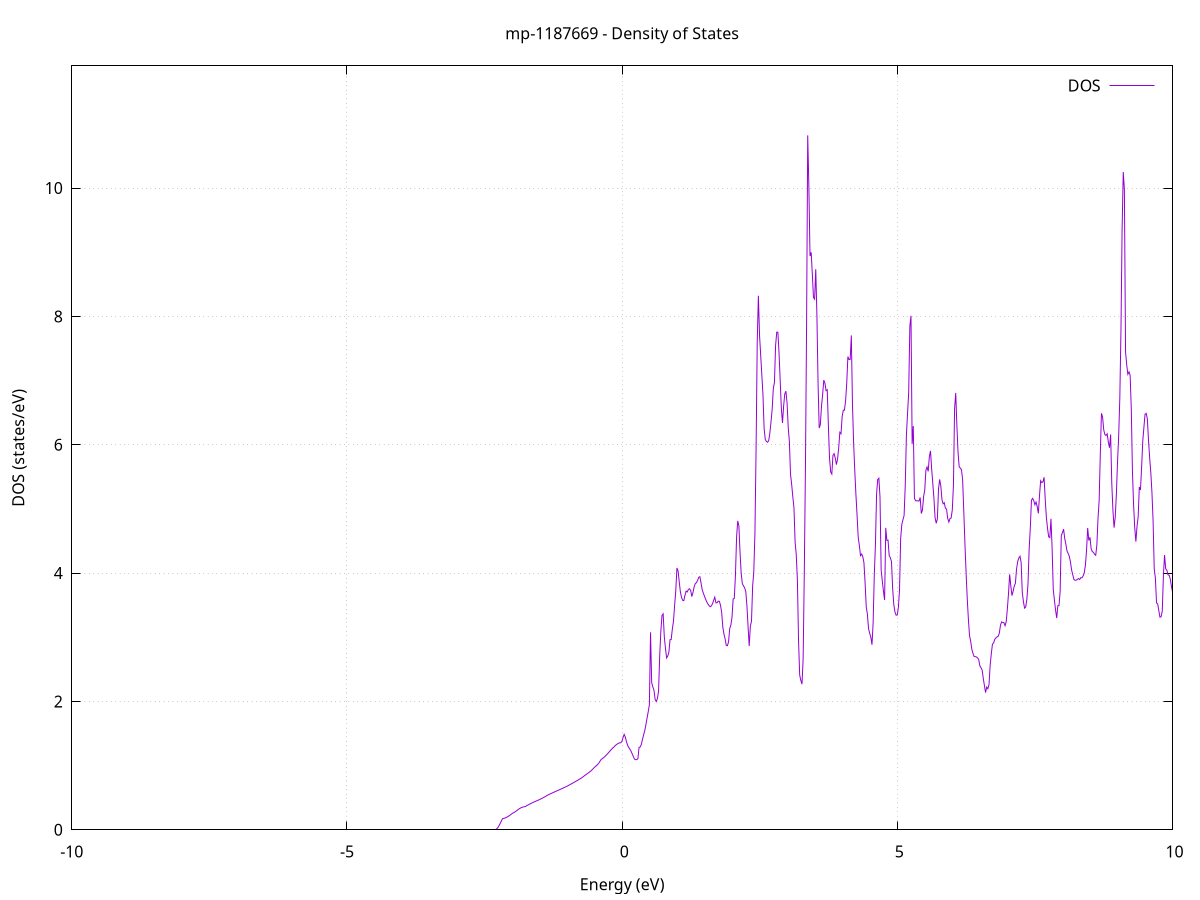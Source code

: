 set title 'mp-1187669 - Density of States'
set xlabel 'Energy (eV)'
set ylabel 'DOS (states/eV)'
set grid
set xrange [-10:10]
set yrange [0:11.904]
set xzeroaxis lt -1
set terminal png size 800,600
set output 'mp-1187669_dos_gnuplot.png'
plot '-' using 1:2 with lines title 'DOS'
-22.729900 0.000000
-22.709100 0.000000
-22.688200 0.000000
-22.667400 0.000000
-22.646600 0.000000
-22.625700 0.000000
-22.604900 0.000000
-22.584000 0.000000
-22.563200 0.000000
-22.542300 0.000000
-22.521500 0.000000
-22.500600 0.000000
-22.479800 0.000000
-22.458900 0.000000
-22.438100 0.000000
-22.417200 0.000000
-22.396400 0.000000
-22.375500 0.000000
-22.354700 0.000000
-22.333800 0.000000
-22.313000 0.000000
-22.292100 0.000000
-22.271300 0.000000
-22.250400 0.000000
-22.229600 0.000000
-22.208700 0.000000
-22.187900 0.000000
-22.167000 0.000000
-22.146200 0.000000
-22.125300 0.000000
-22.104500 0.000000
-22.083600 0.000000
-22.062800 0.000000
-22.042000 0.000000
-22.021100 0.000000
-22.000300 0.000000
-21.979400 0.000000
-21.958600 0.000000
-21.937700 0.000000
-21.916900 0.000000
-21.896000 0.000000
-21.875200 0.000000
-21.854300 0.000000
-21.833500 0.000000
-21.812600 0.000000
-21.791800 0.000000
-21.770900 0.000000
-21.750100 0.000000
-21.729200 0.000000
-21.708400 0.000000
-21.687500 0.000000
-21.666700 0.000000
-21.645800 0.000000
-21.625000 0.000000
-21.604100 0.000000
-21.583300 0.000000
-21.562400 0.000000
-21.541600 0.000000
-21.520700 0.000000
-21.499900 0.000000
-21.479100 0.000000
-21.458200 0.000000
-21.437400 0.000000
-21.416500 0.000000
-21.395700 0.000000
-21.374800 0.000000
-21.354000 0.000000
-21.333100 0.000000
-21.312300 0.000000
-21.291400 0.000000
-21.270600 0.000000
-21.249700 0.000000
-21.228900 0.000000
-21.208000 0.000000
-21.187200 0.000000
-21.166300 0.000000
-21.145500 0.000000
-21.124600 0.000000
-21.103800 0.000000
-21.082900 0.000000
-21.062100 0.000000
-21.041200 0.000000
-21.020400 0.000000
-20.999500 0.000000
-20.978700 0.000000
-20.957800 0.000000
-20.937000 0.000000
-20.916200 0.000000
-20.895300 0.000000
-20.874500 0.000000
-20.853600 0.000000
-20.832800 0.835200
-20.811900 8.535900
-20.791100 10.618000
-20.770200 45.447200
-20.749400 45.649000
-20.728500 47.718300
-20.707700 48.793900
-20.686800 44.654100
-20.666000 35.001900
-20.645100 15.061000
-20.624300 29.828600
-20.603400 37.623100
-20.582600 22.626400
-20.561700 54.849300
-20.540900 27.369200
-20.520000 25.774700
-20.499200 45.026700
-20.478300 38.219300
-20.457500 69.505500
-20.436600 44.868200
-20.415800 38.300700
-20.394900 51.653300
-20.374100 104.803000
-20.353300 63.691000
-20.332400 0.000000
-20.311600 0.000000
-20.290700 0.000000
-20.269900 0.000000
-20.249000 0.000000
-20.228200 0.000000
-20.207300 0.000000
-20.186500 0.000000
-20.165600 0.000000
-20.144800 0.000000
-20.123900 0.000000
-20.103100 0.000000
-20.082200 0.000000
-20.061400 0.000000
-20.040500 0.000000
-20.019700 0.000000
-19.998800 0.000000
-19.978000 0.000000
-19.957100 0.000000
-19.936300 0.000000
-19.915400 0.000000
-19.894600 0.000000
-19.873700 0.000000
-19.852900 0.000000
-19.832000 0.000000
-19.811200 0.000000
-19.790300 0.000000
-19.769500 0.000000
-19.748700 0.000000
-19.727800 0.000000
-19.707000 0.000000
-19.686100 0.000000
-19.665300 0.000000
-19.644400 0.000000
-19.623600 0.000000
-19.602700 0.000000
-19.581900 0.000000
-19.561000 0.000000
-19.540200 0.000000
-19.519300 0.000000
-19.498500 0.000000
-19.477600 0.000000
-19.456800 0.000000
-19.435900 0.000000
-19.415100 211.519400
-19.394200 187.966700
-19.373400 0.000000
-19.352500 0.000000
-19.331700 0.000000
-19.310800 0.000000
-19.290000 0.000000
-19.269100 0.000000
-19.248300 0.000000
-19.227400 0.000000
-19.206600 0.000000
-19.185800 0.000000
-19.164900 0.000000
-19.144100 0.000000
-19.123200 0.000000
-19.102400 0.000000
-19.081500 0.000000
-19.060700 0.000000
-19.039800 0.000000
-19.019000 0.000000
-18.998100 0.000000
-18.977300 0.000000
-18.956400 0.000000
-18.935600 0.000000
-18.914700 0.000000
-18.893900 0.000000
-18.873000 0.000000
-18.852200 0.000000
-18.831300 0.000000
-18.810500 0.000000
-18.789600 0.000000
-18.768800 0.000000
-18.747900 0.000000
-18.727100 0.000000
-18.706200 0.000000
-18.685400 0.000000
-18.664500 0.000000
-18.643700 0.000000
-18.622900 0.000000
-18.602000 0.000000
-18.581200 0.000000
-18.560300 0.000000
-18.539500 0.000000
-18.518600 0.000000
-18.497800 0.000000
-18.476900 0.000000
-18.456100 0.000000
-18.435200 0.000000
-18.414400 0.000000
-18.393500 0.000000
-18.372700 0.000000
-18.351800 0.000000
-18.331000 0.000000
-18.310100 0.000000
-18.289300 0.000000
-18.268400 0.000000
-18.247600 0.000000
-18.226700 0.000000
-18.205900 0.000000
-18.185000 0.000000
-18.164200 0.000000
-18.143300 0.000000
-18.122500 0.000000
-18.101600 0.000000
-18.080800 0.000000
-18.060000 0.000000
-18.039100 0.000000
-18.018300 0.000000
-17.997400 0.000000
-17.976600 0.000000
-17.955700 0.000000
-17.934900 0.000000
-17.914000 0.000000
-17.893200 0.000000
-17.872300 0.000000
-17.851500 0.000000
-17.830600 0.000000
-17.809800 0.000000
-17.788900 0.000000
-17.768100 0.000000
-17.747200 0.000000
-17.726400 0.000000
-17.705500 0.000000
-17.684700 0.000000
-17.663800 0.000000
-17.643000 0.000000
-17.622100 0.000000
-17.601300 0.000000
-17.580400 0.000000
-17.559600 0.000000
-17.538700 0.000000
-17.517900 0.000000
-17.497000 0.000000
-17.476200 0.000000
-17.455400 0.000000
-17.434500 0.000000
-17.413700 0.000000
-17.392800 0.000000
-17.372000 0.000000
-17.351100 0.000000
-17.330300 0.000000
-17.309400 0.000000
-17.288600 0.000000
-17.267700 0.000000
-17.246900 0.000000
-17.226000 0.000000
-17.205200 0.000000
-17.184300 0.000000
-17.163500 0.000000
-17.142600 0.000000
-17.121800 0.000000
-17.100900 0.000000
-17.080100 0.000000
-17.059200 0.000000
-17.038400 0.000000
-17.017500 0.000000
-16.996700 0.000000
-16.975800 0.000000
-16.955000 0.000000
-16.934100 0.000000
-16.913300 0.000000
-16.892500 0.000000
-16.871600 0.000000
-16.850800 0.000000
-16.829900 0.000000
-16.809100 0.000000
-16.788200 0.000000
-16.767400 0.000000
-16.746500 0.000000
-16.725700 0.000000
-16.704800 0.000000
-16.684000 0.000000
-16.663100 0.000000
-16.642300 0.000000
-16.621400 0.000000
-16.600600 0.000000
-16.579700 0.000000
-16.558900 0.000000
-16.538000 0.000000
-16.517200 0.000000
-16.496300 0.000000
-16.475500 0.000000
-16.454600 0.000000
-16.433800 0.000000
-16.412900 0.000000
-16.392100 0.000000
-16.371200 0.000000
-16.350400 0.000000
-16.329600 0.000000
-16.308700 0.000000
-16.287900 0.000000
-16.267000 0.000000
-16.246200 0.000000
-16.225300 0.000000
-16.204500 0.000000
-16.183600 0.000000
-16.162800 0.000000
-16.141900 0.000000
-16.121100 0.000000
-16.100200 0.000000
-16.079400 0.000000
-16.058500 0.000000
-16.037700 0.000000
-16.016800 0.000000
-15.996000 0.000000
-15.975100 0.000000
-15.954300 0.000000
-15.933400 0.000000
-15.912600 0.000000
-15.891700 0.000000
-15.870900 0.000000
-15.850000 0.000000
-15.829200 0.000000
-15.808300 0.000000
-15.787500 0.000000
-15.766700 0.000000
-15.745800 0.000000
-15.725000 0.000000
-15.704100 0.000000
-15.683300 0.000000
-15.662400 0.000000
-15.641600 0.000000
-15.620700 0.000000
-15.599900 0.000000
-15.579000 0.000000
-15.558200 0.000000
-15.537300 0.000000
-15.516500 0.000000
-15.495600 0.000000
-15.474800 0.000000
-15.453900 0.000000
-15.433100 0.000000
-15.412200 0.000000
-15.391400 0.000000
-15.370500 0.000000
-15.349700 0.000000
-15.328800 0.000000
-15.308000 0.000000
-15.287100 0.000000
-15.266300 0.000000
-15.245400 0.000000
-15.224600 0.000000
-15.203700 0.000000
-15.182900 0.000000
-15.162100 0.000000
-15.141200 0.000000
-15.120400 0.000000
-15.099500 0.000000
-15.078700 0.000000
-15.057800 0.000000
-15.037000 0.000000
-15.016100 0.000000
-14.995300 0.000000
-14.974400 0.000000
-14.953600 0.000000
-14.932700 0.000000
-14.911900 0.000000
-14.891000 0.000000
-14.870200 0.000000
-14.849300 0.000000
-14.828500 0.000000
-14.807600 0.000000
-14.786800 0.000000
-14.765900 0.000000
-14.745100 0.000000
-14.724200 0.000000
-14.703400 0.000000
-14.682500 0.000000
-14.661700 0.000000
-14.640800 0.000000
-14.620000 0.000000
-14.599200 0.000000
-14.578300 0.000000
-14.557500 0.000000
-14.536600 0.000000
-14.515800 0.000000
-14.494900 0.000000
-14.474100 0.000000
-14.453200 0.000000
-14.432400 0.000000
-14.411500 0.000000
-14.390700 0.000000
-14.369800 0.000000
-14.349000 0.000000
-14.328100 0.000000
-14.307300 0.000000
-14.286400 0.000000
-14.265600 0.000000
-14.244700 0.000000
-14.223900 0.000000
-14.203000 0.000000
-14.182200 0.000000
-14.161300 0.000000
-14.140500 0.000000
-14.119600 0.000000
-14.098800 0.000000
-14.077900 0.000000
-14.057100 0.000000
-14.036300 0.000000
-14.015400 0.000000
-13.994600 0.000000
-13.973700 0.000000
-13.952900 0.000000
-13.932000 0.000000
-13.911200 0.000000
-13.890300 0.000000
-13.869500 0.000000
-13.848600 0.000000
-13.827800 0.000000
-13.806900 0.000000
-13.786100 0.000000
-13.765200 0.000000
-13.744400 0.000000
-13.723500 0.000000
-13.702700 0.000000
-13.681800 0.000000
-13.661000 0.000000
-13.640100 0.000000
-13.619300 0.000000
-13.598400 0.000000
-13.577600 0.000000
-13.556700 0.000000
-13.535900 0.000000
-13.515000 0.000000
-13.494200 0.000000
-13.473400 0.000000
-13.452500 0.000000
-13.431700 0.000000
-13.410800 0.000000
-13.390000 0.000000
-13.369100 0.000000
-13.348300 0.000000
-13.327400 0.000000
-13.306600 0.000000
-13.285700 0.000000
-13.264900 0.000000
-13.244000 0.000000
-13.223200 0.000000
-13.202300 0.000000
-13.181500 0.000000
-13.160600 0.000000
-13.139800 0.000000
-13.118900 0.000000
-13.098100 0.000000
-13.077200 0.000000
-13.056400 0.000000
-13.035500 0.000000
-13.014700 0.000000
-12.993800 0.000000
-12.973000 0.000000
-12.952100 0.000000
-12.931300 0.000000
-12.910400 0.000000
-12.889600 0.000000
-12.868800 0.000000
-12.847900 0.000000
-12.827100 0.000000
-12.806200 0.000000
-12.785400 0.000000
-12.764500 0.000000
-12.743700 0.000000
-12.722800 0.000000
-12.702000 0.000000
-12.681100 0.000000
-12.660300 0.000000
-12.639400 0.000000
-12.618600 0.000000
-12.597700 0.000000
-12.576900 0.000000
-12.556000 0.000000
-12.535200 0.000000
-12.514300 0.000000
-12.493500 0.000000
-12.472600 0.000000
-12.451800 0.000000
-12.430900 0.000000
-12.410100 0.000000
-12.389200 0.000000
-12.368400 0.000000
-12.347500 0.000000
-12.326700 0.000000
-12.305900 0.000000
-12.285000 0.000000
-12.264200 0.000000
-12.243300 0.000000
-12.222500 0.000000
-12.201600 0.000000
-12.180800 0.000000
-12.159900 0.000000
-12.139100 0.000000
-12.118200 0.000000
-12.097400 0.000000
-12.076500 0.000000
-12.055700 0.000000
-12.034800 0.000000
-12.014000 0.000000
-11.993100 0.000000
-11.972300 0.000000
-11.951400 0.000000
-11.930600 0.000000
-11.909700 0.000000
-11.888900 0.000000
-11.868000 0.000000
-11.847200 0.000000
-11.826300 0.000000
-11.805500 0.000000
-11.784600 0.000000
-11.763800 0.000000
-11.743000 0.000000
-11.722100 0.000000
-11.701300 0.000000
-11.680400 0.000000
-11.659600 0.000000
-11.638700 0.000000
-11.617900 0.000000
-11.597000 0.000000
-11.576200 0.000000
-11.555300 0.000000
-11.534500 0.000000
-11.513600 0.000000
-11.492800 0.000000
-11.471900 0.000000
-11.451100 0.000000
-11.430200 0.000000
-11.409400 0.000000
-11.388500 0.000000
-11.367700 0.000000
-11.346800 0.000000
-11.326000 0.000000
-11.305100 0.000000
-11.284300 0.000000
-11.263400 0.000000
-11.242600 0.000000
-11.221700 0.000000
-11.200900 0.000000
-11.180100 0.000000
-11.159200 0.000000
-11.138400 0.000000
-11.117500 0.000000
-11.096700 0.000000
-11.075800 0.000000
-11.055000 0.000000
-11.034100 0.000000
-11.013300 0.000000
-10.992400 0.000000
-10.971600 0.000000
-10.950700 0.000000
-10.929900 0.000000
-10.909000 0.000000
-10.888200 0.000000
-10.867300 0.000000
-10.846500 0.000000
-10.825600 0.000000
-10.804800 0.000000
-10.783900 0.000000
-10.763100 0.000000
-10.742200 0.000000
-10.721400 0.000000
-10.700500 0.000000
-10.679700 0.000000
-10.658800 0.000000
-10.638000 0.000000
-10.617100 0.000000
-10.596300 0.000000
-10.575500 0.000000
-10.554600 0.000000
-10.533800 0.000000
-10.512900 0.000000
-10.492100 0.000000
-10.471200 0.000000
-10.450400 0.000000
-10.429500 0.000000
-10.408700 0.000000
-10.387800 0.000000
-10.367000 0.000000
-10.346100 0.000000
-10.325300 0.000000
-10.304400 0.000000
-10.283600 0.000000
-10.262700 0.000000
-10.241900 0.000000
-10.221000 0.000000
-10.200200 0.000000
-10.179300 0.000000
-10.158500 0.000000
-10.137600 0.000000
-10.116800 0.000000
-10.095900 0.000000
-10.075100 0.000000
-10.054200 0.000000
-10.033400 0.000000
-10.012600 0.000000
-9.991700 0.000000
-9.970900 0.000000
-9.950000 0.000000
-9.929200 0.000000
-9.908300 0.000000
-9.887500 0.000000
-9.866600 0.000000
-9.845800 0.000000
-9.824900 0.000000
-9.804100 0.000000
-9.783200 0.000000
-9.762400 0.000000
-9.741500 0.000000
-9.720700 0.000000
-9.699800 0.000000
-9.679000 0.000000
-9.658100 0.000000
-9.637300 0.000000
-9.616400 0.000000
-9.595600 0.000000
-9.574700 0.000000
-9.553900 0.000000
-9.533000 0.000000
-9.512200 0.000000
-9.491300 0.000000
-9.470500 0.000000
-9.449700 0.000000
-9.428800 0.000000
-9.408000 0.000000
-9.387100 0.000000
-9.366300 0.000000
-9.345400 0.000000
-9.324600 0.000000
-9.303700 0.000000
-9.282900 0.000000
-9.262000 0.000000
-9.241200 0.000000
-9.220300 0.000000
-9.199500 0.000000
-9.178600 0.000000
-9.157800 0.000000
-9.136900 0.000000
-9.116100 0.000000
-9.095200 0.000000
-9.074400 0.000000
-9.053500 0.000000
-9.032700 0.000000
-9.011800 0.000000
-8.991000 0.000000
-8.970100 0.000000
-8.949300 0.000000
-8.928400 0.000000
-8.907600 0.000000
-8.886800 0.000000
-8.865900 0.000000
-8.845100 0.000000
-8.824200 0.000000
-8.803400 0.000000
-8.782500 0.000000
-8.761700 0.000000
-8.740800 0.000000
-8.720000 0.000000
-8.699100 0.000000
-8.678300 0.000000
-8.657400 0.000000
-8.636600 0.000000
-8.615700 0.000000
-8.594900 0.000000
-8.574000 0.000000
-8.553200 0.000000
-8.532300 0.000000
-8.511500 0.000000
-8.490600 0.000000
-8.469800 0.000000
-8.448900 0.000000
-8.428100 0.000000
-8.407200 0.000000
-8.386400 0.000000
-8.365500 0.000000
-8.344700 0.000000
-8.323800 0.000000
-8.303000 0.000000
-8.282200 0.000000
-8.261300 0.000000
-8.240500 0.000000
-8.219600 0.000000
-8.198800 0.000000
-8.177900 0.000000
-8.157100 0.000000
-8.136200 0.000000
-8.115400 0.000000
-8.094500 0.000000
-8.073700 0.000000
-8.052800 0.000000
-8.032000 0.000000
-8.011100 0.000000
-7.990300 0.000000
-7.969400 0.000000
-7.948600 0.000000
-7.927700 0.000000
-7.906900 0.000000
-7.886000 0.000000
-7.865200 0.000000
-7.844300 0.000000
-7.823500 0.000000
-7.802600 0.000000
-7.781800 0.000000
-7.760900 0.000000
-7.740100 0.000000
-7.719300 0.000000
-7.698400 0.000000
-7.677600 0.000000
-7.656700 0.000000
-7.635900 0.000000
-7.615000 0.000000
-7.594200 0.000000
-7.573300 0.000000
-7.552500 0.000000
-7.531600 0.000000
-7.510800 0.000000
-7.489900 0.000000
-7.469100 0.000000
-7.448200 0.000000
-7.427400 0.000000
-7.406500 0.000000
-7.385700 0.000000
-7.364800 0.000000
-7.344000 0.000000
-7.323100 0.000000
-7.302300 0.000000
-7.281400 0.000000
-7.260600 0.000000
-7.239700 0.000000
-7.218900 0.000000
-7.198000 0.000000
-7.177200 0.000000
-7.156400 0.000000
-7.135500 0.000000
-7.114700 0.000000
-7.093800 0.000000
-7.073000 0.000000
-7.052100 0.000000
-7.031300 0.000000
-7.010400 0.000000
-6.989600 0.000000
-6.968700 0.000000
-6.947900 0.000000
-6.927000 0.000000
-6.906200 0.000000
-6.885300 0.000000
-6.864500 0.000000
-6.843600 0.000000
-6.822800 0.000000
-6.801900 0.000000
-6.781100 0.000000
-6.760200 0.000000
-6.739400 0.000000
-6.718500 0.000000
-6.697700 0.000000
-6.676800 0.000000
-6.656000 0.000000
-6.635100 0.000000
-6.614300 0.000000
-6.593500 0.000000
-6.572600 0.000000
-6.551800 0.000000
-6.530900 0.000000
-6.510100 0.000000
-6.489200 0.000000
-6.468400 0.000000
-6.447500 0.000000
-6.426700 0.000000
-6.405800 0.000000
-6.385000 0.000000
-6.364100 0.000000
-6.343300 0.000000
-6.322400 0.000000
-6.301600 0.000000
-6.280700 0.000000
-6.259900 0.000000
-6.239000 0.000000
-6.218200 0.000000
-6.197300 0.000000
-6.176500 0.000000
-6.155600 0.000000
-6.134800 0.000000
-6.113900 0.000000
-6.093100 0.000000
-6.072200 0.000000
-6.051400 0.000000
-6.030500 0.000000
-6.009700 0.000000
-5.988900 0.000000
-5.968000 0.000000
-5.947200 0.000000
-5.926300 0.000000
-5.905500 0.000000
-5.884600 0.000000
-5.863800 0.000000
-5.842900 0.000000
-5.822100 0.000000
-5.801200 0.000000
-5.780400 0.000000
-5.759500 0.000000
-5.738700 0.000000
-5.717800 0.000000
-5.697000 0.000000
-5.676100 0.000000
-5.655300 0.000000
-5.634400 0.000000
-5.613600 0.000000
-5.592700 0.000000
-5.571900 0.000000
-5.551000 0.000000
-5.530200 0.000000
-5.509300 0.000000
-5.488500 0.000000
-5.467600 0.000000
-5.446800 0.000000
-5.426000 0.000000
-5.405100 0.000000
-5.384300 0.000000
-5.363400 0.000000
-5.342600 0.000000
-5.321700 0.000000
-5.300900 0.000000
-5.280000 0.000000
-5.259200 0.000000
-5.238300 0.000000
-5.217500 0.000000
-5.196600 0.000000
-5.175800 0.000000
-5.154900 0.000000
-5.134100 0.000000
-5.113200 0.000000
-5.092400 0.000000
-5.071500 0.000000
-5.050700 0.000000
-5.029800 0.000000
-5.009000 0.000000
-4.988100 0.000000
-4.967300 0.000000
-4.946400 0.000000
-4.925600 0.000000
-4.904700 0.000000
-4.883900 0.000000
-4.863100 0.000000
-4.842200 0.000000
-4.821400 0.000000
-4.800500 0.000000
-4.779700 0.000000
-4.758800 0.000000
-4.738000 0.000000
-4.717100 0.000000
-4.696300 0.000000
-4.675400 0.000000
-4.654600 0.000000
-4.633700 0.000000
-4.612900 0.000000
-4.592000 0.000000
-4.571200 0.000000
-4.550300 0.000000
-4.529500 0.000000
-4.508600 0.000000
-4.487800 0.000000
-4.466900 0.000000
-4.446100 0.000000
-4.425200 0.000000
-4.404400 0.000000
-4.383500 0.000000
-4.362700 0.000000
-4.341800 0.000000
-4.321000 0.000000
-4.300200 0.000000
-4.279300 0.000000
-4.258500 0.000000
-4.237600 0.000000
-4.216800 0.000000
-4.195900 0.000000
-4.175100 0.000000
-4.154200 0.000000
-4.133400 0.000000
-4.112500 0.000000
-4.091700 0.000000
-4.070800 0.000000
-4.050000 0.000000
-4.029100 0.000000
-4.008300 0.000000
-3.987400 0.000000
-3.966600 0.000000
-3.945700 0.000000
-3.924900 0.000000
-3.904000 0.000000
-3.883200 0.000000
-3.862300 0.000000
-3.841500 0.000000
-3.820600 0.000000
-3.799800 0.000000
-3.778900 0.000000
-3.758100 0.000000
-3.737200 0.000000
-3.716400 0.000000
-3.695600 0.000000
-3.674700 0.000000
-3.653900 0.000000
-3.633000 0.000000
-3.612200 0.000000
-3.591300 0.000000
-3.570500 0.000000
-3.549600 0.000000
-3.528800 0.000000
-3.507900 0.000000
-3.487100 0.000000
-3.466200 0.000000
-3.445400 0.000000
-3.424500 0.000000
-3.403700 0.000000
-3.382800 0.000000
-3.362000 0.000000
-3.341100 0.000000
-3.320300 0.000000
-3.299400 0.000000
-3.278600 0.000000
-3.257700 0.000000
-3.236900 0.000000
-3.216000 0.000000
-3.195200 0.000000
-3.174300 0.000000
-3.153500 0.000000
-3.132700 0.000000
-3.111800 0.000000
-3.091000 0.000000
-3.070100 0.000000
-3.049300 0.000000
-3.028400 0.000000
-3.007600 0.000000
-2.986700 0.000000
-2.965900 0.000000
-2.945000 0.000000
-2.924200 0.000000
-2.903300 0.000000
-2.882500 0.000000
-2.861600 0.000000
-2.840800 0.000000
-2.819900 0.000000
-2.799100 0.000000
-2.778200 0.000000
-2.757400 0.000000
-2.736500 0.000000
-2.715700 0.000000
-2.694800 0.000000
-2.674000 0.000000
-2.653100 0.000000
-2.632300 0.000000
-2.611400 0.000000
-2.590600 0.000000
-2.569800 0.000000
-2.548900 0.000000
-2.528100 0.000000
-2.507200 0.000000
-2.486400 0.000000
-2.465500 0.000000
-2.444700 0.000000
-2.423800 0.000000
-2.403000 0.000000
-2.382100 0.000000
-2.361300 0.000000
-2.340400 0.000000
-2.319600 0.000000
-2.298700 0.004000
-2.277900 0.016100
-2.257000 0.036200
-2.236200 0.064400
-2.215300 0.100600
-2.194500 0.136400
-2.173600 0.174400
-2.152800 0.177200
-2.131900 0.182100
-2.111100 0.189400
-2.090200 0.198700
-2.069400 0.209300
-2.048500 0.220900
-2.027700 0.233500
-2.006900 0.247200
-1.986000 0.261200
-1.965200 0.267800
-1.944300 0.280300
-1.923500 0.293100
-1.902600 0.306300
-1.881800 0.319800
-1.860900 0.332000
-1.840100 0.342000
-1.819200 0.349700
-1.798400 0.355200
-1.777500 0.358500
-1.756700 0.362600
-1.735800 0.375200
-1.715000 0.384400
-1.694100 0.393700
-1.673300 0.403100
-1.652400 0.412300
-1.631600 0.421000
-1.610700 0.429400
-1.589900 0.437500
-1.569000 0.445200
-1.548200 0.452500
-1.527300 0.460500
-1.506500 0.468800
-1.485600 0.477300
-1.464800 0.486200
-1.443900 0.495400
-1.423100 0.505100
-1.402300 0.515200
-1.381400 0.525700
-1.360600 0.536500
-1.339700 0.546200
-1.318900 0.554400
-1.298000 0.562600
-1.277200 0.570900
-1.256300 0.579100
-1.235500 0.587200
-1.214600 0.595300
-1.193800 0.603400
-1.172900 0.610700
-1.152100 0.618800
-1.131200 0.627000
-1.110400 0.635300
-1.089500 0.643600
-1.068700 0.651900
-1.047800 0.660200
-1.027000 0.668600
-1.006100 0.676900
-0.985300 0.685300
-0.964400 0.696300
-0.943600 0.705900
-0.922700 0.715600
-0.901900 0.725500
-0.881000 0.735500
-0.860200 0.745700
-0.839400 0.756000
-0.818500 0.766400
-0.797700 0.776800
-0.776800 0.787400
-0.756000 0.798000
-0.735100 0.808700
-0.714300 0.822600
-0.693400 0.836700
-0.672600 0.850200
-0.651700 0.863300
-0.630900 0.876100
-0.610000 0.889400
-0.589200 0.902700
-0.568300 0.915800
-0.547500 0.933400
-0.526600 0.952300
-0.505800 0.970200
-0.484900 0.987100
-0.464100 1.003000
-0.443200 1.019500
-0.422400 1.041600
-0.401500 1.069600
-0.380700 1.097300
-0.359800 1.108900
-0.339000 1.121900
-0.318100 1.137400
-0.297300 1.156000
-0.276500 1.173200
-0.255600 1.193200
-0.234800 1.214100
-0.213900 1.234500
-0.193100 1.254200
-0.172200 1.273400
-0.151400 1.286500
-0.130500 1.307400
-0.109700 1.323100
-0.088800 1.336600
-0.068000 1.347100
-0.047100 1.354200
-0.026300 1.356000
-0.005400 1.373500
0.015400 1.434400
0.036300 1.487100
0.057100 1.446000
0.078000 1.374700
0.098800 1.318600
0.119700 1.282300
0.140500 1.256700
0.161400 1.225200
0.182200 1.184800
0.203100 1.141000
0.223900 1.102300
0.244800 1.092100
0.265600 1.094200
0.286400 1.108700
0.307300 1.284900
0.328100 1.290300
0.349000 1.331000
0.369800 1.410100
0.390700 1.480400
0.411500 1.545900
0.432400 1.642100
0.453200 1.743700
0.474100 1.840700
0.494900 1.949600
0.515800 3.076600
0.536600 2.292500
0.557500 2.227000
0.578300 2.175100
0.599200 2.030700
0.620000 1.997800
0.640900 2.044600
0.661700 2.158200
0.682600 2.717400
0.703400 3.097900
0.724300 3.341700
0.745100 3.365000
0.766000 3.008000
0.786800 2.828900
0.807700 2.677400
0.828500 2.706500
0.849400 2.765300
0.870200 2.962900
0.891000 2.964000
0.911900 3.127500
0.932700 3.250100
0.953600 3.499200
0.974400 3.722700
0.995300 4.079300
1.016100 4.036200
1.037000 3.866900
1.057800 3.709100
1.078700 3.621400
1.099500 3.575400
1.120400 3.571200
1.141200 3.651800
1.162100 3.719100
1.182900 3.705900
1.203800 3.745400
1.224600 3.755200
1.245500 3.729000
1.266300 3.634100
1.287200 3.698500
1.308000 3.785800
1.328900 3.836300
1.349700 3.850400
1.370600 3.885800
1.391400 3.933500
1.412300 3.943700
1.433100 3.847500
1.453900 3.743300
1.474800 3.689000
1.495600 3.640200
1.516500 3.593400
1.537300 3.552500
1.558200 3.518900
1.579000 3.493300
1.599900 3.476000
1.620700 3.488700
1.641600 3.521600
1.662400 3.575100
1.683300 3.625200
1.704100 3.536300
1.725000 3.538700
1.745800 3.562900
1.766700 3.559700
1.787500 3.496900
1.808400 3.388000
1.829200 3.155700
1.850100 3.049400
1.870900 2.974300
1.891800 2.872500
1.912600 2.868100
1.933500 2.928900
1.954300 3.134700
1.975200 3.188700
1.996000 3.310200
2.016800 3.596800
2.037700 3.605400
2.058500 3.962800
2.079400 4.563100
2.100200 4.813300
2.121100 4.736500
2.141900 4.328400
2.162800 3.999500
2.183600 3.835500
2.204500 3.801000
2.225300 3.771600
2.246200 3.715400
2.267000 3.494100
2.287900 3.170500
2.308700 2.863600
2.329600 3.171600
2.350400 3.252400
2.371300 3.800100
2.392100 4.022900
2.413000 4.633800
2.433800 5.940000
2.454700 7.608100
2.475500 8.321700
2.496400 7.708400
2.517200 7.396900
2.538100 7.087800
2.558900 6.775500
2.579700 6.252100
2.600600 6.084700
2.621400 6.049600
2.642300 6.039500
2.663100 6.063300
2.684000 6.183600
2.704800 6.355700
2.725700 6.550200
2.746500 6.870600
2.767400 6.973800
2.788200 7.547000
2.809100 7.754800
2.829900 7.753200
2.850800 7.428400
2.871600 7.004000
2.892500 6.573900
2.913300 6.338800
2.934200 6.602300
2.955000 6.793000
2.975900 6.834800
2.996700 6.649700
3.017600 6.270000
3.038400 6.054600
3.059300 5.540700
3.080100 5.382400
3.101000 5.189600
3.121800 5.021400
3.142700 4.484600
3.163500 4.289000
3.184300 3.890800
3.205200 2.947600
3.226000 2.411000
3.246900 2.326500
3.267700 2.269700
3.288600 2.659200
3.309400 3.979600
3.330300 5.623300
3.351100 7.837300
3.372000 10.822000
3.392800 10.021700
3.413700 8.940800
3.434500 8.998700
3.455400 8.664200
3.476200 8.298900
3.497100 8.268800
3.517900 8.735800
3.538800 8.027800
3.559600 6.963800
3.580500 6.260100
3.601300 6.313100
3.622200 6.597700
3.643000 6.783900
3.663900 7.007600
3.684700 6.958700
3.705600 6.842500
3.726400 6.856700
3.747200 6.304300
3.768100 5.793200
3.788900 5.577400
3.809800 5.544400
3.830600 5.835000
3.851500 5.860700
3.872300 5.793900
3.893200 5.690400
3.914000 5.775500
3.934900 5.951300
3.955700 6.194000
3.976600 6.171500
3.997400 6.435600
4.018300 6.538500
4.039100 6.538900
4.060000 6.683500
4.080800 6.954800
4.101700 7.373400
4.122500 7.328000
4.143400 7.328900
4.164200 7.703900
4.185100 6.631300
4.205900 6.031500
4.226800 5.598500
4.247600 5.225600
4.268500 4.904300
4.289300 4.557100
4.310100 4.431300
4.331000 4.271700
4.351800 4.297400
4.372700 4.256900
4.393500 4.161100
4.414400 3.847700
4.435200 3.476100
4.456100 3.359500
4.476900 3.135600
4.497800 3.061000
4.518600 3.003400
4.539500 2.883900
4.560300 3.219800
4.581200 3.963100
4.602000 4.434400
4.622900 5.226400
4.643700 5.459100
4.664600 5.478700
4.685400 5.183500
4.706300 4.048700
4.727100 3.875300
4.748000 3.717900
4.768800 3.580500
4.789700 4.705300
4.810500 4.509700
4.831400 4.513300
4.852200 4.272100
4.873000 4.241600
4.893900 4.178800
4.914700 3.766300
4.935600 3.512900
4.956400 3.395800
4.977300 3.344900
4.998100 3.345400
5.019000 3.461200
5.039800 3.733300
5.060700 4.542500
5.081500 4.756600
5.102400 4.831100
5.123200 4.898800
5.144100 5.365600
5.164900 6.142200
5.185800 6.489100
5.206600 6.819100
5.227500 7.842500
5.248300 8.008700
5.269200 6.014300
5.290000 6.291700
5.310900 5.166300
5.331700 5.127700
5.352600 5.126200
5.373400 5.125100
5.394300 5.122500
5.415100 5.178300
5.436000 4.928200
5.456800 4.984300
5.477600 5.192200
5.498500 5.295300
5.519300 5.601700
5.540200 5.654200
5.561000 5.585100
5.581900 5.814800
5.602700 5.904300
5.623600 5.626700
5.644400 5.400700
5.665300 5.163000
5.686100 4.862700
5.707000 4.776100
5.727800 4.846700
5.748700 5.314300
5.769500 5.459600
5.790400 5.355600
5.811200 5.144600
5.832100 5.079400
5.852900 5.097100
5.873800 5.011200
5.894600 4.996500
5.915500 4.852900
5.936300 4.794700
5.957200 4.850400
5.978000 4.858900
5.998900 4.986400
6.019700 5.368500
6.040500 6.565400
6.061400 6.808000
6.082200 6.293400
6.103100 5.882000
6.123900 5.655600
6.144800 5.636300
6.165600 5.610400
6.186500 5.455300
6.207300 4.971400
6.228200 4.467500
6.249000 4.015400
6.269900 3.611000
6.290700 3.289500
6.311600 3.028200
6.332400 2.941500
6.353300 2.816200
6.374100 2.748400
6.395000 2.702200
6.415800 2.697300
6.436700 2.693500
6.457500 2.678000
6.478400 2.654900
6.499200 2.555200
6.520100 2.525100
6.540900 2.491300
6.561800 2.358600
6.582600 2.247600
6.603400 2.137700
6.624300 2.224000
6.645100 2.197500
6.666000 2.261300
6.686800 2.562000
6.707700 2.743300
6.728500 2.892100
6.749400 2.910500
6.770200 2.966600
6.791100 2.988700
6.811900 3.005900
6.832800 3.014700
6.853600 3.064800
6.874500 3.187700
6.895300 3.238900
6.916200 3.231000
6.937000 3.227400
6.957900 3.180200
6.978700 3.242900
6.999600 3.442700
7.020400 3.683300
7.041300 3.980400
7.062100 3.800200
7.083000 3.649500
7.103800 3.716200
7.124700 3.796300
7.145500 3.841000
7.166300 4.063000
7.187200 4.179100
7.208000 4.235700
7.228900 4.263500
7.249700 4.165100
7.270600 3.697400
7.291400 3.554800
7.312300 3.453800
7.333100 3.473200
7.354000 3.592300
7.374800 3.836900
7.395700 4.381100
7.416500 4.707700
7.437400 5.136300
7.458200 5.164000
7.479100 5.129300
7.499900 5.064900
7.520800 5.107100
7.541600 5.037400
7.562500 4.930800
7.583300 5.206100
7.604200 5.439200
7.625000 5.409400
7.645900 5.422100
7.666700 5.493100
7.687600 5.146300
7.708400 4.868900
7.729300 4.696400
7.750100 4.565100
7.770900 4.552100
7.791800 4.846200
7.812600 4.386100
7.833500 3.740800
7.854300 3.579900
7.875200 3.424100
7.896000 3.298900
7.916900 3.492000
7.937700 3.493600
7.958600 3.713900
7.979400 4.582700
8.000300 4.631900
8.021100 4.684200
8.042000 4.537500
8.062800 4.450000
8.083700 4.341100
8.104500 4.306700
8.125400 4.260000
8.146200 4.171400
8.167100 4.048500
8.187900 3.973300
8.208800 3.901000
8.229600 3.887600
8.250500 3.889600
8.271300 3.901800
8.292200 3.914600
8.313000 3.900000
8.333800 3.928700
8.354700 3.926400
8.375500 3.955300
8.396400 4.002100
8.417200 4.120500
8.438100 4.350100
8.458900 4.703200
8.479800 4.508600
8.500600 4.557800
8.521500 4.381600
8.542300 4.335400
8.563200 4.324200
8.584000 4.292900
8.604900 4.277700
8.625700 4.436100
8.646600 4.854000
8.667400 5.131600
8.688300 5.860300
8.709100 6.490400
8.730000 6.428800
8.750800 6.230600
8.771700 6.157600
8.792500 6.143700
8.813400 6.169800
8.834200 6.039800
8.855100 5.953400
8.875900 6.159500
8.896700 5.398100
8.917600 4.979000
8.938400 4.708100
8.959300 4.871600
8.980100 5.222700
9.001000 5.728700
9.021800 6.133000
9.042700 6.721400
9.063500 7.773800
9.084400 9.359100
9.105200 10.250100
9.126100 9.977600
9.146900 7.446500
9.167800 7.248300
9.188600 7.098400
9.209500 7.136200
9.230300 7.081800
9.251200 6.558400
9.272000 5.588900
9.292900 5.067100
9.313700 4.706500
9.334600 4.489800
9.355400 4.729300
9.376300 4.878800
9.397100 5.341100
9.418000 5.294900
9.438800 5.652000
9.459600 6.055800
9.480500 6.271700
9.501300 6.476400
9.522200 6.489000
9.543000 6.404600
9.563900 6.070100
9.584700 5.799700
9.605600 5.568400
9.626400 5.259000
9.647300 4.812500
9.668100 4.063600
9.689000 3.924100
9.709800 3.535900
9.730700 3.520600
9.751500 3.414400
9.772400 3.312500
9.793200 3.319700
9.814100 3.408600
9.834900 3.959700
9.855800 4.280900
9.876600 4.068100
9.897500 4.043700
9.918300 3.973600
9.939200 3.965300
9.960000 3.906500
9.980900 3.793600
10.001700 3.703500
10.022600 3.698400
10.043400 3.536400
10.064200 3.424500
10.085100 3.314100
10.105900 3.293900
10.126800 3.245500
10.147600 3.079900
10.168500 3.092200
10.189300 3.300300
10.210200 3.140000
10.231000 2.674600
10.251900 2.168100
10.272700 1.631800
10.293600 1.289900
10.314400 1.014400
10.335300 0.859000
10.356100 0.781100
10.377000 0.796800
10.397800 0.871500
10.418700 1.072000
10.439500 1.280200
10.460400 1.495400
10.481200 1.765200
10.502100 2.002400
10.522900 2.162300
10.543800 2.281900
10.564600 2.385200
10.585500 2.497200
10.606300 2.645600
10.627100 2.808400
10.648000 3.056700
10.668800 3.211600
10.689700 3.360300
10.710500 3.431900
10.731400 3.517400
10.752200 3.606500
10.773100 4.021300
10.793900 4.349000
10.814800 4.566400
10.835600 4.538200
10.856500 4.638800
10.877300 4.653800
10.898200 4.581600
10.919000 4.519200
10.939900 4.520000
10.960700 4.462900
10.981600 4.749600
11.002400 4.364900
11.023300 4.270900
11.044100 4.222300
11.065000 4.203300
11.085800 4.225900
11.106700 4.415400
11.127500 4.457200
11.148400 3.861000
11.169200 3.815200
11.190000 4.433500
11.210900 4.303700
11.231700 4.187000
11.252600 4.156300
11.273400 4.064900
11.294300 4.021300
11.315100 3.839800
11.336000 3.771600
11.356800 3.732500
11.377700 3.760700
11.398500 3.719500
11.419400 3.784600
11.440200 3.849800
11.461100 3.883000
11.481900 3.887800
11.502800 3.881500
11.523600 4.024000
11.544500 4.069100
11.565300 4.012000
11.586200 3.881900
11.607000 3.712200
11.627900 3.538200
11.648700 3.397200
11.669600 3.356400
11.690400 3.398700
11.711300 3.427900
11.732100 3.352200
11.752900 3.418600
11.773800 3.436400
11.794600 3.283100
11.815500 3.112900
11.836300 3.145300
11.857200 3.069900
11.878000 2.918300
11.898900 2.793600
11.919700 2.714200
11.940600 2.683600
11.961400 2.667000
11.982300 2.665000
12.003100 2.657900
12.024000 2.695500
12.044800 2.636400
12.065700 2.616800
12.086500 2.608800
12.107400 2.603700
12.128200 2.589100
12.149100 2.603700
12.169900 2.673600
12.190800 2.661800
12.211600 2.643300
12.232500 2.719400
12.253300 2.803400
12.274200 2.919200
12.295000 3.044300
12.315900 3.165600
12.336700 3.288100
12.357500 3.354000
12.378400 3.391900
12.399200 3.460700
12.420100 3.374100
12.440900 3.172200
12.461800 3.057400
12.482600 3.023000
12.503500 2.987000
12.524300 2.943900
12.545200 2.883400
12.566000 2.887200
12.586900 2.903200
12.607700 2.932000
12.628600 2.975300
12.649400 3.027100
12.670300 3.098600
12.691100 3.133300
12.712000 3.165200
12.732800 3.194200
12.753700 3.220400
12.774500 3.245900
12.795400 3.393500
12.816200 3.672100
12.837100 3.896900
12.857900 4.007600
12.878800 4.084100
12.899600 4.155000
12.920400 3.865700
12.941300 3.741600
12.962100 3.754000
12.983000 3.502700
13.003800 3.301100
13.024700 3.147900
13.045500 2.973800
13.066400 2.862800
13.087200 2.766800
13.108100 2.683000
13.128900 2.611000
13.149800 2.588400
13.170600 2.762500
13.191500 2.831900
13.212300 2.752400
13.233200 2.765300
13.254000 2.810300
13.274900 2.860600
13.295700 2.932900
13.316600 3.009800
13.337400 3.091800
13.358300 3.199800
13.379100 3.331900
13.400000 3.466300
13.420800 3.566800
13.441700 3.646700
13.462500 3.689500
13.483300 3.705400
13.504200 3.598800
13.525000 3.607500
13.545900 3.678400
13.566700 3.734200
13.587600 3.773700
13.608400 3.827000
13.629300 3.929200
13.650100 4.001900
13.671000 4.098500
13.691800 4.213600
13.712700 4.294100
13.733500 4.366900
13.754400 4.426600
13.775200 4.482900
13.796100 4.590400
13.816900 4.709400
13.837800 4.828700
13.858600 4.938600
13.879500 5.043500
13.900300 5.142600
13.921200 5.272100
13.942000 5.357000
13.962900 5.258900
13.983700 5.247700
14.004600 5.262500
14.025400 5.237300
14.046200 5.277900
14.067100 5.376400
14.087900 5.517100
14.108800 5.563500
14.129600 5.631000
14.150500 5.603100
14.171300 5.589700
14.192200 5.500900
14.213000 5.333000
14.233900 5.182300
14.254700 5.076200
14.275600 5.131800
14.296400 5.246600
14.317300 4.983500
14.338100 4.948100
14.359000 4.749800
14.379800 4.602500
14.400700 4.501300
14.421500 4.417900
14.442400 4.355600
14.463200 4.249100
14.484100 4.170600
14.504900 4.134200
14.525800 4.263500
14.546600 4.478400
14.567500 4.627700
14.588300 4.702300
14.609200 4.732400
14.630000 4.912000
14.650800 5.113900
14.671700 5.300600
14.692500 5.563700
14.713400 5.686300
14.734200 5.722700
14.755100 5.919000
14.775900 6.063800
14.796800 6.546300
14.817600 7.018400
14.838500 7.473500
14.859300 7.844500
14.880200 7.969400
14.901000 7.837500
14.921900 7.517800
14.942700 7.482300
14.963600 7.300000
14.984400 7.210100
15.005300 7.030600
15.026100 7.052300
15.047000 6.974700
15.067800 6.422400
15.088700 6.173300
15.109500 6.035000
15.130400 5.958800
15.151200 5.918300
15.172100 5.862800
15.192900 5.651900
15.213700 5.349200
15.234600 5.232200
15.255400 5.203000
15.276300 5.238700
15.297100 5.351700
15.318000 5.500200
15.338800 5.772100
15.359700 6.143100
15.380500 5.326700
15.401400 5.145300
15.422200 5.090300
15.443100 4.781100
15.463900 4.197800
15.484800 4.146700
15.505600 4.156000
15.526500 4.324200
15.547300 4.952000
15.568200 5.443700
15.589000 5.415200
15.609900 5.346800
15.630700 5.225700
15.651600 5.254000
15.672400 4.064800
15.693300 3.410400
15.714100 2.806000
15.735000 2.210200
15.755800 2.187300
15.776600 1.543100
15.797500 1.523600
15.818300 1.639900
15.839200 1.794600
15.860000 2.072500
15.880900 2.333600
15.901700 2.572900
15.922600 2.790300
15.943400 3.003900
15.964300 3.260200
15.985100 3.150200
16.006000 3.612000
16.026800 3.706500
16.047700 3.589200
16.068500 3.372700
16.089400 3.247300
16.110200 3.016400
16.131100 2.801100
16.151900 2.688800
16.172800 2.605200
16.193600 2.532700
16.214500 2.439000
16.235300 2.325300
16.256200 2.207200
16.277000 2.122300
16.297900 2.032100
16.318700 1.943400
16.339500 1.880000
16.360400 1.812300
16.381200 1.746000
16.402100 1.681200
16.422900 1.588000
16.443800 1.485300
16.464600 1.337600
16.485500 1.184700
16.506300 1.068100
16.527200 1.002300
16.548000 0.961400
16.568900 0.917500
16.589700 0.868600
16.610600 0.816800
16.631400 0.768300
16.652300 0.724300
16.673100 0.683900
16.694000 0.643000
16.714800 0.592400
16.735700 0.541800
16.756500 0.492800
16.777400 0.448500
16.798200 0.407400
16.819100 0.367900
16.839900 0.330000
16.860800 0.293700
16.881600 0.259000
16.902500 0.225900
16.923300 0.194500
16.944100 0.166900
16.965000 0.139900
16.985800 0.113300
17.006700 0.086900
17.027500 0.059700
17.048400 0.031600
17.069200 0.002700
17.090100 0.000000
17.110900 0.000000
17.131800 0.000000
17.152600 0.000000
17.173500 0.000000
17.194300 0.000000
17.215200 0.000000
17.236000 0.000000
17.256900 0.000000
17.277700 0.000000
17.298600 0.000000
17.319400 0.000000
17.340300 0.000000
17.361100 0.000000
17.382000 0.000000
17.402800 0.000000
17.423700 0.000000
17.444500 0.000000
17.465400 0.000000
17.486200 0.000000
17.507000 0.000000
17.527900 0.000000
17.548700 0.000000
17.569600 0.000000
17.590400 0.000000
17.611300 0.000000
17.632100 0.000000
17.653000 0.000000
17.673800 0.000000
17.694700 0.000000
17.715500 0.000000
17.736400 0.000000
17.757200 0.000000
17.778100 0.000000
17.798900 0.000000
17.819800 0.000000
17.840600 0.000000
17.861500 0.000000
17.882300 0.000000
17.903200 0.000000
17.924000 0.000000
17.944900 0.000000
17.965700 0.000000
17.986600 0.000000
18.007400 0.000000
18.028300 0.000000
18.049100 0.000000
18.069900 0.000000
18.090800 0.000000
18.111600 0.000000
18.132500 0.000000
18.153300 0.000000
18.174200 0.000000
18.195000 0.000000
18.215900 0.000000
18.236700 0.000000
18.257600 0.000000
18.278400 0.000000
18.299300 0.000000
18.320100 0.000000
18.341000 0.000000
18.361800 0.000000
18.382700 0.000000
18.403500 0.000000
18.424400 0.000000
18.445200 0.000000
18.466100 0.000000
18.486900 0.000000
18.507800 0.000000
18.528600 0.000000
18.549500 0.000000
18.570300 0.000000
18.591200 0.000000
18.612000 0.000000
18.632800 0.000000
18.653700 0.000000
18.674500 0.000000
18.695400 0.000000
18.716200 0.000000
18.737100 0.000000
18.757900 0.000000
18.778800 0.000000
18.799600 0.000000
18.820500 0.000000
18.841300 0.000000
18.862200 0.000000
18.883000 0.000000
18.903900 0.000000
18.924700 0.000000
18.945600 0.000000
18.966400 0.000000
e
